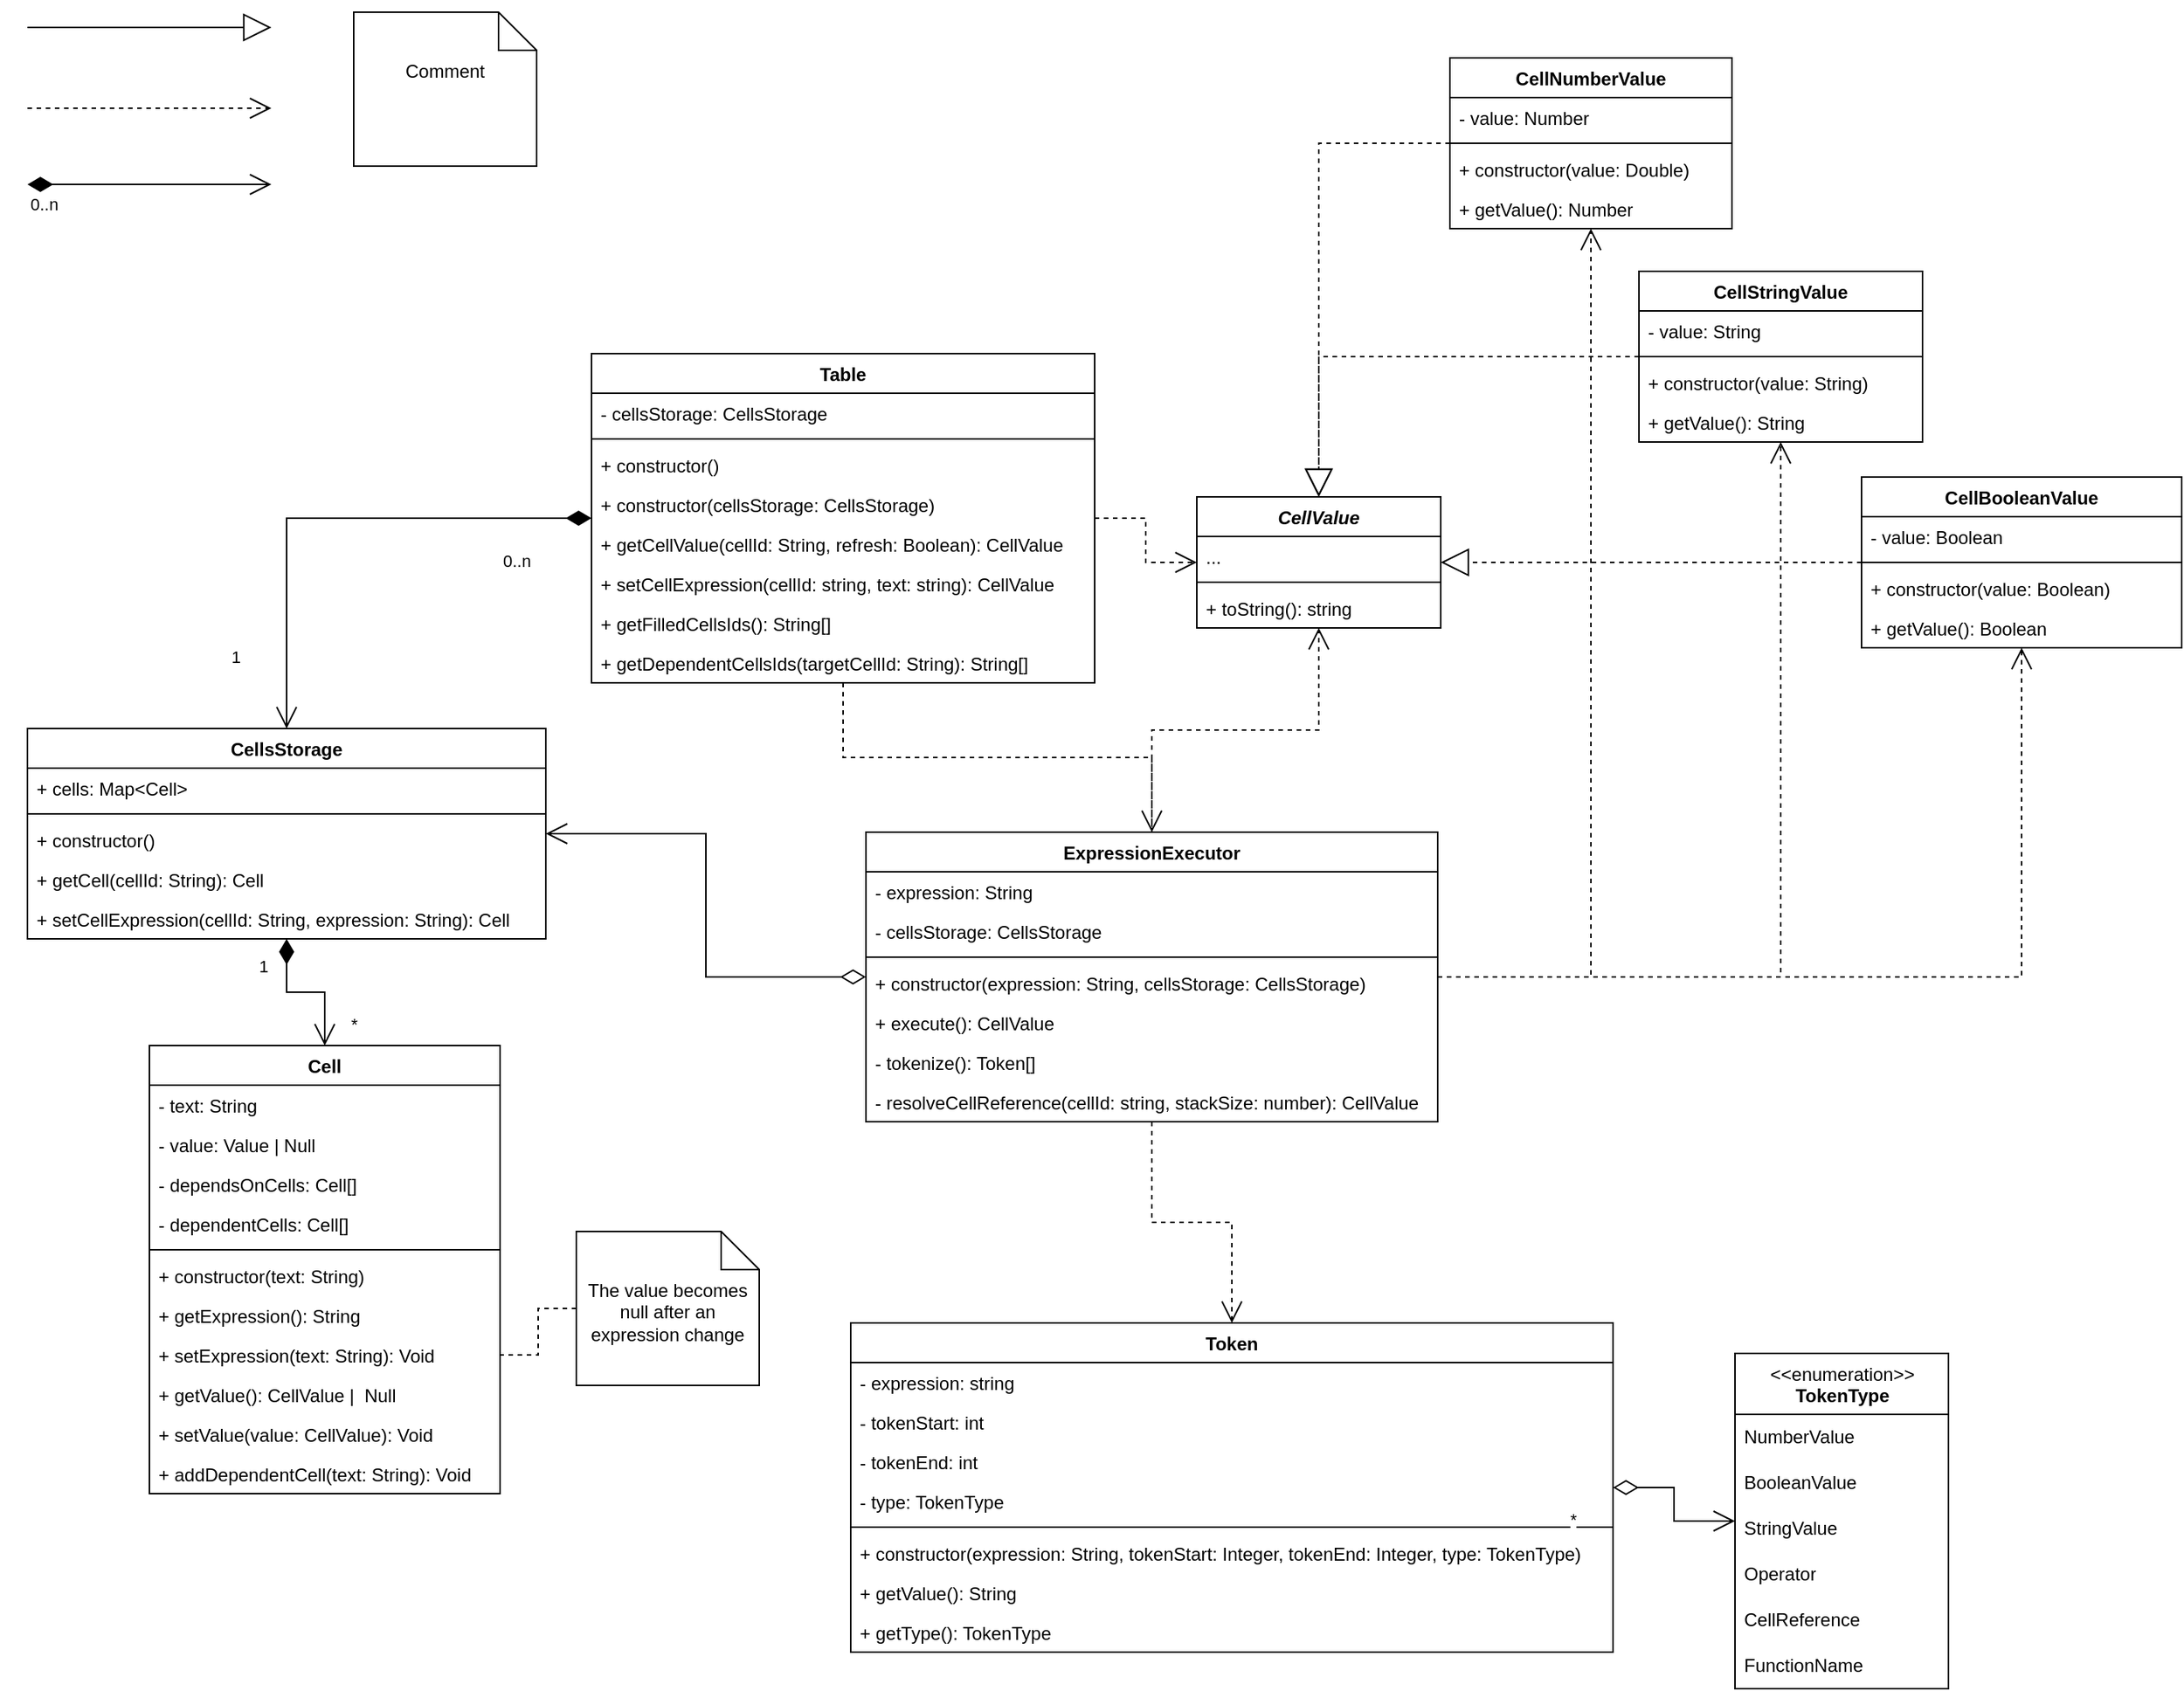<mxfile version="20.3.6" type="github">
  <diagram id="5SoSlaVD5cHCKmUxJkcy" name="Page-1">
    <mxGraphModel dx="1574" dy="750" grid="1" gridSize="10" guides="1" tooltips="1" connect="1" arrows="1" fold="1" page="1" pageScale="1" pageWidth="827" pageHeight="1169" math="0" shadow="0">
      <root>
        <mxCell id="0" />
        <mxCell id="1" parent="0" />
        <mxCell id="pCr2lfLTgp460ox8adn0-1" value="Cell" style="swimlane;fontStyle=1;align=center;verticalAlign=top;childLayout=stackLayout;horizontal=1;startSize=26;horizontalStack=0;resizeParent=1;resizeParentMax=0;resizeLast=0;collapsible=1;marginBottom=0;rounded=0;" parent="1" vertex="1">
          <mxGeometry x="140" y="718" width="230" height="294" as="geometry" />
        </mxCell>
        <mxCell id="pCr2lfLTgp460ox8adn0-2" value="- text: String" style="text;strokeColor=none;fillColor=none;align=left;verticalAlign=top;spacingLeft=4;spacingRight=4;overflow=hidden;rotatable=0;points=[[0,0.5],[1,0.5]];portConstraint=eastwest;rounded=0;" parent="pCr2lfLTgp460ox8adn0-1" vertex="1">
          <mxGeometry y="26" width="230" height="26" as="geometry" />
        </mxCell>
        <mxCell id="A31WRNXbmSE82oWMY4lx-107" value="- value: Value | Null" style="text;strokeColor=none;fillColor=none;align=left;verticalAlign=top;spacingLeft=4;spacingRight=4;overflow=hidden;rotatable=0;points=[[0,0.5],[1,0.5]];portConstraint=eastwest;rounded=0;" parent="pCr2lfLTgp460ox8adn0-1" vertex="1">
          <mxGeometry y="52" width="230" height="26" as="geometry" />
        </mxCell>
        <mxCell id="pCr2lfLTgp460ox8adn0-18" value="- dependsOnCells: Cell[]" style="text;strokeColor=none;fillColor=none;align=left;verticalAlign=top;spacingLeft=4;spacingRight=4;overflow=hidden;rotatable=0;points=[[0,0.5],[1,0.5]];portConstraint=eastwest;rounded=0;" parent="pCr2lfLTgp460ox8adn0-1" vertex="1">
          <mxGeometry y="78" width="230" height="26" as="geometry" />
        </mxCell>
        <mxCell id="A31WRNXbmSE82oWMY4lx-108" value="- dependentCells: Cell[]" style="text;strokeColor=none;fillColor=none;align=left;verticalAlign=top;spacingLeft=4;spacingRight=4;overflow=hidden;rotatable=0;points=[[0,0.5],[1,0.5]];portConstraint=eastwest;rounded=0;" parent="pCr2lfLTgp460ox8adn0-1" vertex="1">
          <mxGeometry y="104" width="230" height="26" as="geometry" />
        </mxCell>
        <mxCell id="pCr2lfLTgp460ox8adn0-3" value="" style="line;strokeWidth=1;fillColor=none;align=left;verticalAlign=middle;spacingTop=-1;spacingLeft=3;spacingRight=3;rotatable=0;labelPosition=right;points=[];portConstraint=eastwest;strokeColor=inherit;rounded=0;" parent="pCr2lfLTgp460ox8adn0-1" vertex="1">
          <mxGeometry y="130" width="230" height="8" as="geometry" />
        </mxCell>
        <mxCell id="pCr2lfLTgp460ox8adn0-4" value="+ constructor(text: String)" style="text;strokeColor=none;fillColor=none;align=left;verticalAlign=top;spacingLeft=4;spacingRight=4;overflow=hidden;rotatable=0;points=[[0,0.5],[1,0.5]];portConstraint=eastwest;rounded=0;" parent="pCr2lfLTgp460ox8adn0-1" vertex="1">
          <mxGeometry y="138" width="230" height="26" as="geometry" />
        </mxCell>
        <mxCell id="A31WRNXbmSE82oWMY4lx-117" value="+ getExpression(): String" style="text;strokeColor=none;fillColor=none;align=left;verticalAlign=top;spacingLeft=4;spacingRight=4;overflow=hidden;rotatable=0;points=[[0,0.5],[1,0.5]];portConstraint=eastwest;rounded=0;" parent="pCr2lfLTgp460ox8adn0-1" vertex="1">
          <mxGeometry y="164" width="230" height="26" as="geometry" />
        </mxCell>
        <mxCell id="A31WRNXbmSE82oWMY4lx-106" value="+ setExpression(text: String): Void" style="text;strokeColor=none;fillColor=none;align=left;verticalAlign=top;spacingLeft=4;spacingRight=4;overflow=hidden;rotatable=0;points=[[0,0.5],[1,0.5]];portConstraint=eastwest;rounded=0;" parent="pCr2lfLTgp460ox8adn0-1" vertex="1">
          <mxGeometry y="190" width="230" height="26" as="geometry" />
        </mxCell>
        <mxCell id="A31WRNXbmSE82oWMY4lx-110" value="+ getValue(): CellValue |  Null" style="text;strokeColor=none;fillColor=none;align=left;verticalAlign=top;spacingLeft=4;spacingRight=4;overflow=hidden;rotatable=0;points=[[0,0.5],[1,0.5]];portConstraint=eastwest;rounded=0;" parent="pCr2lfLTgp460ox8adn0-1" vertex="1">
          <mxGeometry y="216" width="230" height="26" as="geometry" />
        </mxCell>
        <mxCell id="A31WRNXbmSE82oWMY4lx-112" value="+ setValue(value: CellValue): Void" style="text;strokeColor=none;fillColor=none;align=left;verticalAlign=top;spacingLeft=4;spacingRight=4;overflow=hidden;rotatable=0;points=[[0,0.5],[1,0.5]];portConstraint=eastwest;rounded=0;" parent="pCr2lfLTgp460ox8adn0-1" vertex="1">
          <mxGeometry y="242" width="230" height="26" as="geometry" />
        </mxCell>
        <mxCell id="A31WRNXbmSE82oWMY4lx-109" value="+ addDependentCell(text: String): Void" style="text;strokeColor=none;fillColor=none;align=left;verticalAlign=top;spacingLeft=4;spacingRight=4;overflow=hidden;rotatable=0;points=[[0,0.5],[1,0.5]];portConstraint=eastwest;rounded=0;" parent="pCr2lfLTgp460ox8adn0-1" vertex="1">
          <mxGeometry y="268" width="230" height="26" as="geometry" />
        </mxCell>
        <mxCell id="pCr2lfLTgp460ox8adn0-5" value="CellsStorage" style="swimlane;fontStyle=1;align=center;verticalAlign=top;childLayout=stackLayout;horizontal=1;startSize=26;horizontalStack=0;resizeParent=1;resizeParentMax=0;resizeLast=0;collapsible=1;marginBottom=0;rounded=0;" parent="1" vertex="1">
          <mxGeometry x="60" y="510" width="340" height="138" as="geometry">
            <mxRectangle x="230" y="-300" width="110" height="30" as="alternateBounds" />
          </mxGeometry>
        </mxCell>
        <mxCell id="pCr2lfLTgp460ox8adn0-6" value="+ cells: Map&lt;Cell&gt;" style="text;strokeColor=none;fillColor=none;align=left;verticalAlign=top;spacingLeft=4;spacingRight=4;overflow=hidden;rotatable=0;points=[[0,0.5],[1,0.5]];portConstraint=eastwest;rounded=0;" parent="pCr2lfLTgp460ox8adn0-5" vertex="1">
          <mxGeometry y="26" width="340" height="26" as="geometry" />
        </mxCell>
        <mxCell id="pCr2lfLTgp460ox8adn0-7" value="" style="line;strokeWidth=1;fillColor=none;align=left;verticalAlign=middle;spacingTop=-1;spacingLeft=3;spacingRight=3;rotatable=0;labelPosition=right;points=[];portConstraint=eastwest;strokeColor=inherit;rounded=0;" parent="pCr2lfLTgp460ox8adn0-5" vertex="1">
          <mxGeometry y="52" width="340" height="8" as="geometry" />
        </mxCell>
        <mxCell id="A31WRNXbmSE82oWMY4lx-119" value="+ constructor()" style="text;strokeColor=none;fillColor=none;align=left;verticalAlign=top;spacingLeft=4;spacingRight=4;overflow=hidden;rotatable=0;points=[[0,0.5],[1,0.5]];portConstraint=eastwest;rounded=0;" parent="pCr2lfLTgp460ox8adn0-5" vertex="1">
          <mxGeometry y="60" width="340" height="26" as="geometry" />
        </mxCell>
        <mxCell id="pCr2lfLTgp460ox8adn0-8" value="+ getCell(cellId: String): Cell" style="text;strokeColor=none;fillColor=none;align=left;verticalAlign=top;spacingLeft=4;spacingRight=4;overflow=hidden;rotatable=0;points=[[0,0.5],[1,0.5]];portConstraint=eastwest;rounded=0;" parent="pCr2lfLTgp460ox8adn0-5" vertex="1">
          <mxGeometry y="86" width="340" height="26" as="geometry" />
        </mxCell>
        <mxCell id="A31WRNXbmSE82oWMY4lx-118" value="+ setCellExpression(cellId: String, expression: String): Cell" style="text;strokeColor=none;fillColor=none;align=left;verticalAlign=top;spacingLeft=4;spacingRight=4;overflow=hidden;rotatable=0;points=[[0,0.5],[1,0.5]];portConstraint=eastwest;rounded=0;" parent="pCr2lfLTgp460ox8adn0-5" vertex="1">
          <mxGeometry y="112" width="340" height="26" as="geometry" />
        </mxCell>
        <mxCell id="pCr2lfLTgp460ox8adn0-22" value="1" style="endArrow=open;html=1;endSize=12;startArrow=diamondThin;startSize=14;startFill=1;edgeStyle=orthogonalEdgeStyle;align=left;verticalAlign=bottom;rounded=0;" parent="1" source="pCr2lfLTgp460ox8adn0-5" target="pCr2lfLTgp460ox8adn0-1" edge="1">
          <mxGeometry x="-0.447" y="-20" relative="1" as="geometry">
            <mxPoint x="410" y="914" as="sourcePoint" />
            <mxPoint x="570" y="914" as="targetPoint" />
            <mxPoint as="offset" />
          </mxGeometry>
        </mxCell>
        <mxCell id="pCr2lfLTgp460ox8adn0-24" value="*" style="edgeLabel;html=1;align=center;verticalAlign=middle;resizable=0;points=[];rounded=0;" parent="pCr2lfLTgp460ox8adn0-22" vertex="1" connectable="0">
          <mxGeometry x="0.889" y="4" relative="1" as="geometry">
            <mxPoint x="15" y="-9" as="offset" />
          </mxGeometry>
        </mxCell>
        <mxCell id="pCr2lfLTgp460ox8adn0-27" value="" style="endArrow=open;html=1;endSize=12;startArrow=diamondThin;startSize=14;startFill=0;edgeStyle=orthogonalEdgeStyle;align=left;verticalAlign=bottom;rounded=0;" parent="1" source="A31WRNXbmSE82oWMY4lx-30" target="pCr2lfLTgp460ox8adn0-5" edge="1">
          <mxGeometry x="-0.779" relative="1" as="geometry">
            <mxPoint x="500" y="858" as="sourcePoint" />
            <mxPoint x="660" y="858" as="targetPoint" />
            <mxPoint as="offset" />
          </mxGeometry>
        </mxCell>
        <mxCell id="pCr2lfLTgp460ox8adn0-50" value="" style="endArrow=open;endSize=12;dashed=1;html=1;rounded=0;edgeStyle=orthogonalEdgeStyle;" parent="1" source="A31WRNXbmSE82oWMY4lx-34" target="A31WRNXbmSE82oWMY4lx-30" edge="1">
          <mxGeometry x="1" y="-92" width="160" relative="1" as="geometry">
            <mxPoint x="450" y="738" as="sourcePoint" />
            <mxPoint x="610" y="738" as="targetPoint" />
            <mxPoint x="90" y="-72" as="offset" />
          </mxGeometry>
        </mxCell>
        <mxCell id="pCr2lfLTgp460ox8adn0-54" value="" style="endArrow=open;html=1;endSize=12;startArrow=diamondThin;startSize=14;startFill=1;edgeStyle=orthogonalEdgeStyle;rounded=0;" parent="1" source="A31WRNXbmSE82oWMY4lx-34" target="pCr2lfLTgp460ox8adn0-5" edge="1">
          <mxGeometry relative="1" as="geometry">
            <mxPoint x="360" y="828.0" as="sourcePoint" />
            <mxPoint x="520" y="828.0" as="targetPoint" />
          </mxGeometry>
        </mxCell>
        <mxCell id="pCr2lfLTgp460ox8adn0-55" value="0..n" style="edgeLabel;resizable=0;html=1;align=left;verticalAlign=top;rounded=0;" parent="pCr2lfLTgp460ox8adn0-54" connectable="0" vertex="1">
          <mxGeometry x="-1" relative="1" as="geometry">
            <mxPoint x="-60" y="15" as="offset" />
          </mxGeometry>
        </mxCell>
        <mxCell id="pCr2lfLTgp460ox8adn0-56" value="1" style="edgeLabel;resizable=0;html=1;align=right;verticalAlign=top;rounded=0;" parent="pCr2lfLTgp460ox8adn0-54" connectable="0" vertex="1">
          <mxGeometry x="1" relative="1" as="geometry">
            <mxPoint x="-30" y="-60" as="offset" />
          </mxGeometry>
        </mxCell>
        <mxCell id="A31WRNXbmSE82oWMY4lx-8" value="Token" style="swimlane;fontStyle=1;align=center;verticalAlign=top;childLayout=stackLayout;horizontal=1;startSize=26;horizontalStack=0;resizeParent=1;resizeParentMax=0;resizeLast=0;collapsible=1;marginBottom=0;rounded=0;" parent="1" vertex="1">
          <mxGeometry x="600" y="900" width="500" height="216" as="geometry" />
        </mxCell>
        <mxCell id="A31WRNXbmSE82oWMY4lx-9" value="- expression: string" style="text;strokeColor=none;fillColor=none;align=left;verticalAlign=top;spacingLeft=4;spacingRight=4;overflow=hidden;rotatable=0;points=[[0,0.5],[1,0.5]];portConstraint=eastwest;rounded=0;" parent="A31WRNXbmSE82oWMY4lx-8" vertex="1">
          <mxGeometry y="26" width="500" height="26" as="geometry" />
        </mxCell>
        <mxCell id="A31WRNXbmSE82oWMY4lx-10" value="- tokenStart: int" style="text;strokeColor=none;fillColor=none;align=left;verticalAlign=top;spacingLeft=4;spacingRight=4;overflow=hidden;rotatable=0;points=[[0,0.5],[1,0.5]];portConstraint=eastwest;rounded=0;" parent="A31WRNXbmSE82oWMY4lx-8" vertex="1">
          <mxGeometry y="52" width="500" height="26" as="geometry" />
        </mxCell>
        <mxCell id="A31WRNXbmSE82oWMY4lx-11" value="- tokenEnd: int" style="text;strokeColor=none;fillColor=none;align=left;verticalAlign=top;spacingLeft=4;spacingRight=4;overflow=hidden;rotatable=0;points=[[0,0.5],[1,0.5]];portConstraint=eastwest;rounded=0;" parent="A31WRNXbmSE82oWMY4lx-8" vertex="1">
          <mxGeometry y="78" width="500" height="26" as="geometry" />
        </mxCell>
        <mxCell id="A31WRNXbmSE82oWMY4lx-137" value="- type: TokenType" style="text;strokeColor=none;fillColor=none;align=left;verticalAlign=top;spacingLeft=4;spacingRight=4;overflow=hidden;rotatable=0;points=[[0,0.5],[1,0.5]];portConstraint=eastwest;rounded=0;" parent="A31WRNXbmSE82oWMY4lx-8" vertex="1">
          <mxGeometry y="104" width="500" height="26" as="geometry" />
        </mxCell>
        <mxCell id="A31WRNXbmSE82oWMY4lx-12" value="" style="line;strokeWidth=1;fillColor=none;align=left;verticalAlign=middle;spacingTop=-1;spacingLeft=3;spacingRight=3;rotatable=0;labelPosition=right;points=[];portConstraint=eastwest;strokeColor=inherit;rounded=0;" parent="A31WRNXbmSE82oWMY4lx-8" vertex="1">
          <mxGeometry y="130" width="500" height="8" as="geometry" />
        </mxCell>
        <mxCell id="A31WRNXbmSE82oWMY4lx-125" value="+ constructor(expression: String, tokenStart: Integer, tokenEnd: Integer, type: TokenType)" style="text;strokeColor=none;fillColor=none;align=left;verticalAlign=top;spacingLeft=4;spacingRight=4;overflow=hidden;rotatable=0;points=[[0,0.5],[1,0.5]];portConstraint=eastwest;rounded=0;" parent="A31WRNXbmSE82oWMY4lx-8" vertex="1">
          <mxGeometry y="138" width="500" height="26" as="geometry" />
        </mxCell>
        <mxCell id="A31WRNXbmSE82oWMY4lx-13" value="+ getValue(): String" style="text;strokeColor=none;fillColor=none;align=left;verticalAlign=top;spacingLeft=4;spacingRight=4;overflow=hidden;rotatable=0;points=[[0,0.5],[1,0.5]];portConstraint=eastwest;rounded=0;" parent="A31WRNXbmSE82oWMY4lx-8" vertex="1">
          <mxGeometry y="164" width="500" height="26" as="geometry" />
        </mxCell>
        <mxCell id="A31WRNXbmSE82oWMY4lx-138" value="+ getType(): TokenType" style="text;strokeColor=none;fillColor=none;align=left;verticalAlign=top;spacingLeft=4;spacingRight=4;overflow=hidden;rotatable=0;points=[[0,0.5],[1,0.5]];portConstraint=eastwest;rounded=0;" parent="A31WRNXbmSE82oWMY4lx-8" vertex="1">
          <mxGeometry y="190" width="500" height="26" as="geometry" />
        </mxCell>
        <mxCell id="A31WRNXbmSE82oWMY4lx-30" value="ExpressionExecutor" style="swimlane;fontStyle=1;align=center;verticalAlign=top;childLayout=stackLayout;horizontal=1;startSize=26;horizontalStack=0;resizeParent=1;resizeParentMax=0;resizeLast=0;collapsible=1;marginBottom=0;rounded=0;" parent="1" vertex="1">
          <mxGeometry x="610" y="578" width="375" height="190" as="geometry" />
        </mxCell>
        <mxCell id="A31WRNXbmSE82oWMY4lx-31" value="- expression: String" style="text;strokeColor=none;fillColor=none;align=left;verticalAlign=top;spacingLeft=4;spacingRight=4;overflow=hidden;rotatable=0;points=[[0,0.5],[1,0.5]];portConstraint=eastwest;rounded=0;" parent="A31WRNXbmSE82oWMY4lx-30" vertex="1">
          <mxGeometry y="26" width="375" height="26" as="geometry" />
        </mxCell>
        <mxCell id="A31WRNXbmSE82oWMY4lx-92" value="- cellsStorage: CellsStorage" style="text;strokeColor=none;fillColor=none;align=left;verticalAlign=top;spacingLeft=4;spacingRight=4;overflow=hidden;rotatable=0;points=[[0,0.5],[1,0.5]];portConstraint=eastwest;rounded=0;" parent="A31WRNXbmSE82oWMY4lx-30" vertex="1">
          <mxGeometry y="52" width="375" height="26" as="geometry" />
        </mxCell>
        <mxCell id="A31WRNXbmSE82oWMY4lx-32" value="" style="line;strokeWidth=1;fillColor=none;align=left;verticalAlign=middle;spacingTop=-1;spacingLeft=3;spacingRight=3;rotatable=0;labelPosition=right;points=[];portConstraint=eastwest;strokeColor=inherit;rounded=0;" parent="A31WRNXbmSE82oWMY4lx-30" vertex="1">
          <mxGeometry y="78" width="375" height="8" as="geometry" />
        </mxCell>
        <mxCell id="A31WRNXbmSE82oWMY4lx-71" value="+ constructor(expression: String, cellsStorage: CellsStorage)" style="text;strokeColor=none;fillColor=none;align=left;verticalAlign=top;spacingLeft=4;spacingRight=4;overflow=hidden;rotatable=0;points=[[0,0.5],[1,0.5]];portConstraint=eastwest;rounded=0;" parent="A31WRNXbmSE82oWMY4lx-30" vertex="1">
          <mxGeometry y="86" width="375" height="26" as="geometry" />
        </mxCell>
        <mxCell id="A31WRNXbmSE82oWMY4lx-33" value="+ execute(): CellValue" style="text;strokeColor=none;fillColor=none;align=left;verticalAlign=top;spacingLeft=4;spacingRight=4;overflow=hidden;rotatable=0;points=[[0,0.5],[1,0.5]];portConstraint=eastwest;rounded=0;" parent="A31WRNXbmSE82oWMY4lx-30" vertex="1">
          <mxGeometry y="112" width="375" height="26" as="geometry" />
        </mxCell>
        <mxCell id="A31WRNXbmSE82oWMY4lx-72" value="- tokenize(): Token[]" style="text;strokeColor=none;fillColor=none;align=left;verticalAlign=top;spacingLeft=4;spacingRight=4;overflow=hidden;rotatable=0;points=[[0,0.5],[1,0.5]];portConstraint=eastwest;rounded=0;" parent="A31WRNXbmSE82oWMY4lx-30" vertex="1">
          <mxGeometry y="138" width="375" height="26" as="geometry" />
        </mxCell>
        <mxCell id="A31WRNXbmSE82oWMY4lx-93" value="- resolveCellReference(cellId: string, stackSize: number): CellValue" style="text;strokeColor=none;fillColor=none;align=left;verticalAlign=top;spacingLeft=4;spacingRight=4;overflow=hidden;rotatable=0;points=[[0,0.5],[1,0.5]];portConstraint=eastwest;rounded=0;" parent="A31WRNXbmSE82oWMY4lx-30" vertex="1">
          <mxGeometry y="164" width="375" height="26" as="geometry" />
        </mxCell>
        <mxCell id="A31WRNXbmSE82oWMY4lx-34" value="Table" style="swimlane;fontStyle=1;align=center;verticalAlign=top;childLayout=stackLayout;horizontal=1;startSize=26;horizontalStack=0;resizeParent=1;resizeParentMax=0;resizeLast=0;collapsible=1;marginBottom=0;rounded=0;" parent="1" vertex="1">
          <mxGeometry x="430" y="264" width="330" height="216" as="geometry" />
        </mxCell>
        <mxCell id="A31WRNXbmSE82oWMY4lx-35" value="- cellsStorage: CellsStorage" style="text;strokeColor=none;fillColor=none;align=left;verticalAlign=top;spacingLeft=4;spacingRight=4;overflow=hidden;rotatable=0;points=[[0,0.5],[1,0.5]];portConstraint=eastwest;rounded=0;" parent="A31WRNXbmSE82oWMY4lx-34" vertex="1">
          <mxGeometry y="26" width="330" height="26" as="geometry" />
        </mxCell>
        <mxCell id="A31WRNXbmSE82oWMY4lx-36" value="" style="line;strokeWidth=1;fillColor=none;align=left;verticalAlign=middle;spacingTop=-1;spacingLeft=3;spacingRight=3;rotatable=0;labelPosition=right;points=[];portConstraint=eastwest;strokeColor=inherit;rounded=0;" parent="A31WRNXbmSE82oWMY4lx-34" vertex="1">
          <mxGeometry y="52" width="330" height="8" as="geometry" />
        </mxCell>
        <mxCell id="A31WRNXbmSE82oWMY4lx-120" value="+ constructor()" style="text;strokeColor=none;fillColor=none;align=left;verticalAlign=top;spacingLeft=4;spacingRight=4;overflow=hidden;rotatable=0;points=[[0,0.5],[1,0.5]];portConstraint=eastwest;rounded=0;" parent="A31WRNXbmSE82oWMY4lx-34" vertex="1">
          <mxGeometry y="60" width="330" height="26" as="geometry" />
        </mxCell>
        <mxCell id="Jy5X92oeN9gHzYoV2KFj-3" value="+ constructor(cellsStorage: CellsStorage)" style="text;strokeColor=none;fillColor=none;align=left;verticalAlign=top;spacingLeft=4;spacingRight=4;overflow=hidden;rotatable=0;points=[[0,0.5],[1,0.5]];portConstraint=eastwest;rounded=0;" parent="A31WRNXbmSE82oWMY4lx-34" vertex="1">
          <mxGeometry y="86" width="330" height="26" as="geometry" />
        </mxCell>
        <mxCell id="A31WRNXbmSE82oWMY4lx-37" value="+ getCellValue(cellId: String, refresh: Boolean): CellValue " style="text;strokeColor=none;fillColor=none;align=left;verticalAlign=top;spacingLeft=4;spacingRight=4;overflow=hidden;rotatable=0;points=[[0,0.5],[1,0.5]];portConstraint=eastwest;rounded=0;" parent="A31WRNXbmSE82oWMY4lx-34" vertex="1">
          <mxGeometry y="112" width="330" height="26" as="geometry" />
        </mxCell>
        <mxCell id="Jy5X92oeN9gHzYoV2KFj-1" value="+ setCellExpression(cellId: string, text: string): CellValue" style="text;strokeColor=none;fillColor=none;align=left;verticalAlign=top;spacingLeft=4;spacingRight=4;overflow=hidden;rotatable=0;points=[[0,0.5],[1,0.5]];portConstraint=eastwest;rounded=0;" parent="A31WRNXbmSE82oWMY4lx-34" vertex="1">
          <mxGeometry y="138" width="330" height="26" as="geometry" />
        </mxCell>
        <mxCell id="A31WRNXbmSE82oWMY4lx-39" value="+ getFilledCellsIds(): String[]" style="text;strokeColor=none;fillColor=none;align=left;verticalAlign=top;spacingLeft=4;spacingRight=4;overflow=hidden;rotatable=0;points=[[0,0.5],[1,0.5]];portConstraint=eastwest;rounded=0;" parent="A31WRNXbmSE82oWMY4lx-34" vertex="1">
          <mxGeometry y="164" width="330" height="26" as="geometry" />
        </mxCell>
        <mxCell id="Jy5X92oeN9gHzYoV2KFj-2" value="+ getDependentCellsIds(targetCellId: String): String[]" style="text;strokeColor=none;fillColor=none;align=left;verticalAlign=top;spacingLeft=4;spacingRight=4;overflow=hidden;rotatable=0;points=[[0,0.5],[1,0.5]];portConstraint=eastwest;rounded=0;" parent="A31WRNXbmSE82oWMY4lx-34" vertex="1">
          <mxGeometry y="190" width="330" height="26" as="geometry" />
        </mxCell>
        <mxCell id="A31WRNXbmSE82oWMY4lx-44" value="CellValue" style="swimlane;fontStyle=3;align=center;verticalAlign=top;childLayout=stackLayout;horizontal=1;startSize=26;horizontalStack=0;resizeParent=1;resizeParentMax=0;resizeLast=0;collapsible=1;marginBottom=0;rounded=0;" parent="1" vertex="1">
          <mxGeometry x="827" y="358" width="160" height="86" as="geometry" />
        </mxCell>
        <mxCell id="A31WRNXbmSE82oWMY4lx-45" value="..." style="text;strokeColor=none;fillColor=none;align=left;verticalAlign=top;spacingLeft=4;spacingRight=4;overflow=hidden;rotatable=0;points=[[0,0.5],[1,0.5]];portConstraint=eastwest;rounded=0;" parent="A31WRNXbmSE82oWMY4lx-44" vertex="1">
          <mxGeometry y="26" width="160" height="26" as="geometry" />
        </mxCell>
        <mxCell id="A31WRNXbmSE82oWMY4lx-46" value="" style="line;strokeWidth=1;fillColor=none;align=left;verticalAlign=middle;spacingTop=-1;spacingLeft=3;spacingRight=3;rotatable=0;labelPosition=right;points=[];portConstraint=eastwest;strokeColor=inherit;rounded=0;" parent="A31WRNXbmSE82oWMY4lx-44" vertex="1">
          <mxGeometry y="52" width="160" height="8" as="geometry" />
        </mxCell>
        <mxCell id="A31WRNXbmSE82oWMY4lx-47" value="+ toString(): string" style="text;strokeColor=none;fillColor=none;align=left;verticalAlign=top;spacingLeft=4;spacingRight=4;overflow=hidden;rotatable=0;points=[[0,0.5],[1,0.5]];portConstraint=eastwest;rounded=0;" parent="A31WRNXbmSE82oWMY4lx-44" vertex="1">
          <mxGeometry y="60" width="160" height="26" as="geometry" />
        </mxCell>
        <mxCell id="A31WRNXbmSE82oWMY4lx-48" value="CellNumberValue" style="swimlane;fontStyle=1;align=center;verticalAlign=top;childLayout=stackLayout;horizontal=1;startSize=26;horizontalStack=0;resizeParent=1;resizeParentMax=0;resizeLast=0;collapsible=1;marginBottom=0;rounded=0;" parent="1" vertex="1">
          <mxGeometry x="993" y="70" width="185" height="112" as="geometry" />
        </mxCell>
        <mxCell id="A31WRNXbmSE82oWMY4lx-49" value="- value: Number" style="text;strokeColor=none;fillColor=none;align=left;verticalAlign=top;spacingLeft=4;spacingRight=4;overflow=hidden;rotatable=0;points=[[0,0.5],[1,0.5]];portConstraint=eastwest;rounded=0;" parent="A31WRNXbmSE82oWMY4lx-48" vertex="1">
          <mxGeometry y="26" width="185" height="26" as="geometry" />
        </mxCell>
        <mxCell id="A31WRNXbmSE82oWMY4lx-50" value="" style="line;strokeWidth=1;fillColor=none;align=left;verticalAlign=middle;spacingTop=-1;spacingLeft=3;spacingRight=3;rotatable=0;labelPosition=right;points=[];portConstraint=eastwest;strokeColor=inherit;rounded=0;" parent="A31WRNXbmSE82oWMY4lx-48" vertex="1">
          <mxGeometry y="52" width="185" height="8" as="geometry" />
        </mxCell>
        <mxCell id="A31WRNXbmSE82oWMY4lx-51" value="+ constructor(value: Double)" style="text;strokeColor=none;fillColor=none;align=left;verticalAlign=top;spacingLeft=4;spacingRight=4;overflow=hidden;rotatable=0;points=[[0,0.5],[1,0.5]];portConstraint=eastwest;rounded=0;" parent="A31WRNXbmSE82oWMY4lx-48" vertex="1">
          <mxGeometry y="60" width="185" height="26" as="geometry" />
        </mxCell>
        <mxCell id="A31WRNXbmSE82oWMY4lx-140" value="+ getValue(): Number" style="text;strokeColor=none;fillColor=none;align=left;verticalAlign=top;spacingLeft=4;spacingRight=4;overflow=hidden;rotatable=0;points=[[0,0.5],[1,0.5]];portConstraint=eastwest;rounded=0;" parent="A31WRNXbmSE82oWMY4lx-48" vertex="1">
          <mxGeometry y="86" width="185" height="26" as="geometry" />
        </mxCell>
        <mxCell id="A31WRNXbmSE82oWMY4lx-53" value="CellStringValue" style="swimlane;fontStyle=1;align=center;verticalAlign=top;childLayout=stackLayout;horizontal=1;startSize=26;horizontalStack=0;resizeParent=1;resizeParentMax=0;resizeLast=0;collapsible=1;marginBottom=0;rounded=0;" parent="1" vertex="1">
          <mxGeometry x="1117" y="210" width="186" height="112" as="geometry" />
        </mxCell>
        <mxCell id="A31WRNXbmSE82oWMY4lx-121" value="- value: String" style="text;strokeColor=none;fillColor=none;align=left;verticalAlign=top;spacingLeft=4;spacingRight=4;overflow=hidden;rotatable=0;points=[[0,0.5],[1,0.5]];portConstraint=eastwest;rounded=0;" parent="A31WRNXbmSE82oWMY4lx-53" vertex="1">
          <mxGeometry y="26" width="186" height="26" as="geometry" />
        </mxCell>
        <mxCell id="A31WRNXbmSE82oWMY4lx-55" value="" style="line;strokeWidth=1;fillColor=none;align=left;verticalAlign=middle;spacingTop=-1;spacingLeft=3;spacingRight=3;rotatable=0;labelPosition=right;points=[];portConstraint=eastwest;strokeColor=inherit;rounded=0;" parent="A31WRNXbmSE82oWMY4lx-53" vertex="1">
          <mxGeometry y="52" width="186" height="8" as="geometry" />
        </mxCell>
        <mxCell id="A31WRNXbmSE82oWMY4lx-122" value="+ constructor(value: String) " style="text;strokeColor=none;fillColor=none;align=left;verticalAlign=top;spacingLeft=4;spacingRight=4;overflow=hidden;rotatable=0;points=[[0,0.5],[1,0.5]];portConstraint=eastwest;rounded=0;" parent="A31WRNXbmSE82oWMY4lx-53" vertex="1">
          <mxGeometry y="60" width="186" height="26" as="geometry" />
        </mxCell>
        <mxCell id="A31WRNXbmSE82oWMY4lx-141" value="+ getValue(): String" style="text;strokeColor=none;fillColor=none;align=left;verticalAlign=top;spacingLeft=4;spacingRight=4;overflow=hidden;rotatable=0;points=[[0,0.5],[1,0.5]];portConstraint=eastwest;rounded=0;" parent="A31WRNXbmSE82oWMY4lx-53" vertex="1">
          <mxGeometry y="86" width="186" height="26" as="geometry" />
        </mxCell>
        <mxCell id="A31WRNXbmSE82oWMY4lx-57" value="CellBooleanValue" style="swimlane;fontStyle=1;align=center;verticalAlign=top;childLayout=stackLayout;horizontal=1;startSize=26;horizontalStack=0;resizeParent=1;resizeParentMax=0;resizeLast=0;collapsible=1;marginBottom=0;rounded=0;" parent="1" vertex="1">
          <mxGeometry x="1263" y="345" width="210" height="112" as="geometry" />
        </mxCell>
        <mxCell id="A31WRNXbmSE82oWMY4lx-123" value="- value: Boolean" style="text;strokeColor=none;fillColor=none;align=left;verticalAlign=top;spacingLeft=4;spacingRight=4;overflow=hidden;rotatable=0;points=[[0,0.5],[1,0.5]];portConstraint=eastwest;rounded=0;" parent="A31WRNXbmSE82oWMY4lx-57" vertex="1">
          <mxGeometry y="26" width="210" height="26" as="geometry" />
        </mxCell>
        <mxCell id="A31WRNXbmSE82oWMY4lx-59" value="" style="line;strokeWidth=1;fillColor=none;align=left;verticalAlign=middle;spacingTop=-1;spacingLeft=3;spacingRight=3;rotatable=0;labelPosition=right;points=[];portConstraint=eastwest;strokeColor=inherit;rounded=0;" parent="A31WRNXbmSE82oWMY4lx-57" vertex="1">
          <mxGeometry y="52" width="210" height="8" as="geometry" />
        </mxCell>
        <mxCell id="A31WRNXbmSE82oWMY4lx-124" value="+ constructor(value: Boolean) " style="text;strokeColor=none;fillColor=none;align=left;verticalAlign=top;spacingLeft=4;spacingRight=4;overflow=hidden;rotatable=0;points=[[0,0.5],[1,0.5]];portConstraint=eastwest;rounded=0;" parent="A31WRNXbmSE82oWMY4lx-57" vertex="1">
          <mxGeometry y="60" width="210" height="26" as="geometry" />
        </mxCell>
        <mxCell id="A31WRNXbmSE82oWMY4lx-142" value="+ getValue(): Boolean" style="text;strokeColor=none;fillColor=none;align=left;verticalAlign=top;spacingLeft=4;spacingRight=4;overflow=hidden;rotatable=0;points=[[0,0.5],[1,0.5]];portConstraint=eastwest;rounded=0;" parent="A31WRNXbmSE82oWMY4lx-57" vertex="1">
          <mxGeometry y="86" width="210" height="26" as="geometry" />
        </mxCell>
        <mxCell id="A31WRNXbmSE82oWMY4lx-64" value="" style="endArrow=block;endSize=16;endFill=0;html=1;rounded=0;edgeStyle=orthogonalEdgeStyle;dashed=1;" parent="1" source="A31WRNXbmSE82oWMY4lx-53" target="A31WRNXbmSE82oWMY4lx-44" edge="1">
          <mxGeometry width="160" relative="1" as="geometry">
            <mxPoint x="954" y="528" as="sourcePoint" />
            <mxPoint x="1114" y="528" as="targetPoint" />
          </mxGeometry>
        </mxCell>
        <mxCell id="A31WRNXbmSE82oWMY4lx-65" value="" style="endArrow=block;endSize=16;endFill=0;html=1;rounded=0;edgeStyle=orthogonalEdgeStyle;dashed=1;" parent="1" source="A31WRNXbmSE82oWMY4lx-48" target="A31WRNXbmSE82oWMY4lx-44" edge="1">
          <mxGeometry width="160" relative="1" as="geometry">
            <mxPoint x="954" y="528" as="sourcePoint" />
            <mxPoint x="1114" y="528" as="targetPoint" />
          </mxGeometry>
        </mxCell>
        <mxCell id="A31WRNXbmSE82oWMY4lx-66" value="" style="endArrow=block;endSize=16;endFill=0;html=1;rounded=0;edgeStyle=orthogonalEdgeStyle;dashed=1;" parent="1" source="A31WRNXbmSE82oWMY4lx-57" target="A31WRNXbmSE82oWMY4lx-44" edge="1">
          <mxGeometry width="160" relative="1" as="geometry">
            <mxPoint x="897" y="528" as="sourcePoint" />
            <mxPoint x="1057" y="528" as="targetPoint" />
          </mxGeometry>
        </mxCell>
        <mxCell id="A31WRNXbmSE82oWMY4lx-73" value="" style="endArrow=open;endSize=12;dashed=1;html=1;rounded=0;edgeStyle=orthogonalEdgeStyle;" parent="1" source="A31WRNXbmSE82oWMY4lx-30" target="A31WRNXbmSE82oWMY4lx-8" edge="1">
          <mxGeometry x="1" y="-92" width="160" relative="1" as="geometry">
            <mxPoint x="450" y="738" as="sourcePoint" />
            <mxPoint x="610" y="738" as="targetPoint" />
            <mxPoint x="90" y="-72" as="offset" />
          </mxGeometry>
        </mxCell>
        <mxCell id="A31WRNXbmSE82oWMY4lx-95" value="" style="endArrow=open;endSize=12;dashed=1;html=1;rounded=0;edgeStyle=orthogonalEdgeStyle;" parent="1" source="A31WRNXbmSE82oWMY4lx-34" target="A31WRNXbmSE82oWMY4lx-44" edge="1">
          <mxGeometry x="1" y="-92" width="160" relative="1" as="geometry">
            <mxPoint x="1010" y="328" as="sourcePoint" />
            <mxPoint x="1170" y="328" as="targetPoint" />
            <mxPoint x="90" y="-72" as="offset" />
          </mxGeometry>
        </mxCell>
        <mxCell id="A31WRNXbmSE82oWMY4lx-96" value="" style="endArrow=open;endSize=12;dashed=1;html=1;rounded=0;edgeStyle=orthogonalEdgeStyle;" parent="1" source="A31WRNXbmSE82oWMY4lx-30" target="A31WRNXbmSE82oWMY4lx-44" edge="1">
          <mxGeometry x="1" y="-92" width="160" relative="1" as="geometry">
            <mxPoint x="1010" y="328" as="sourcePoint" />
            <mxPoint x="1170" y="328" as="targetPoint" />
            <mxPoint x="90" y="-72" as="offset" />
          </mxGeometry>
        </mxCell>
        <mxCell id="A31WRNXbmSE82oWMY4lx-97" value="" style="endArrow=open;endSize=12;dashed=1;html=1;rounded=0;edgeStyle=orthogonalEdgeStyle;" parent="1" source="A31WRNXbmSE82oWMY4lx-30" target="A31WRNXbmSE82oWMY4lx-48" edge="1">
          <mxGeometry x="1" y="-92" width="160" relative="1" as="geometry">
            <mxPoint x="1010" y="328" as="sourcePoint" />
            <mxPoint x="1170" y="328" as="targetPoint" />
            <mxPoint x="90" y="-72" as="offset" />
          </mxGeometry>
        </mxCell>
        <mxCell id="A31WRNXbmSE82oWMY4lx-98" value="" style="endArrow=open;endSize=12;dashed=1;html=1;rounded=0;edgeStyle=orthogonalEdgeStyle;" parent="1" source="A31WRNXbmSE82oWMY4lx-30" target="A31WRNXbmSE82oWMY4lx-53" edge="1">
          <mxGeometry x="1" y="-92" width="160" relative="1" as="geometry">
            <mxPoint x="1010" y="328" as="sourcePoint" />
            <mxPoint x="1170" y="328" as="targetPoint" />
            <mxPoint x="90" y="-72" as="offset" />
          </mxGeometry>
        </mxCell>
        <mxCell id="A31WRNXbmSE82oWMY4lx-99" value="" style="endArrow=open;endSize=12;dashed=1;html=1;rounded=0;edgeStyle=orthogonalEdgeStyle;" parent="1" source="A31WRNXbmSE82oWMY4lx-30" target="A31WRNXbmSE82oWMY4lx-57" edge="1">
          <mxGeometry x="1" y="-92" width="160" relative="1" as="geometry">
            <mxPoint x="1010" y="328" as="sourcePoint" />
            <mxPoint x="1170" y="328" as="targetPoint" />
            <mxPoint x="90" y="-72" as="offset" />
          </mxGeometry>
        </mxCell>
        <mxCell id="A31WRNXbmSE82oWMY4lx-100" value="" style="endArrow=open;html=1;endSize=12;startArrow=diamondThin;startSize=14;startFill=1;edgeStyle=orthogonalEdgeStyle;rounded=0;" parent="1" edge="1">
          <mxGeometry relative="1" as="geometry">
            <mxPoint x="60" y="153" as="sourcePoint" />
            <mxPoint x="220" y="153" as="targetPoint" />
          </mxGeometry>
        </mxCell>
        <mxCell id="A31WRNXbmSE82oWMY4lx-101" value="0..n" style="edgeLabel;resizable=0;html=1;align=left;verticalAlign=top;rounded=0;" parent="A31WRNXbmSE82oWMY4lx-100" connectable="0" vertex="1">
          <mxGeometry x="-1" relative="1" as="geometry" />
        </mxCell>
        <mxCell id="A31WRNXbmSE82oWMY4lx-102" value="" style="endArrow=open;html=1;endSize=12;startArrow=diamondThin;startSize=14;startFill=0;edgeStyle=orthogonalEdgeStyle;rounded=0;" parent="1" source="A31WRNXbmSE82oWMY4lx-8" target="A31WRNXbmSE82oWMY4lx-130" edge="1">
          <mxGeometry relative="1" as="geometry">
            <mxPoint x="1070" y="1060" as="sourcePoint" />
            <mxPoint x="1230" y="1060" as="targetPoint" />
          </mxGeometry>
        </mxCell>
        <mxCell id="A31WRNXbmSE82oWMY4lx-103" value="*" style="edgeLabel;resizable=0;html=1;align=left;verticalAlign=top;rounded=0;" parent="A31WRNXbmSE82oWMY4lx-102" connectable="0" vertex="1">
          <mxGeometry x="-1" relative="1" as="geometry">
            <mxPoint x="-30" y="8" as="offset" />
          </mxGeometry>
        </mxCell>
        <mxCell id="A31WRNXbmSE82oWMY4lx-104" value="" style="endArrow=open;endSize=12;dashed=1;html=1;rounded=0;edgeStyle=orthogonalEdgeStyle;" parent="1" edge="1">
          <mxGeometry x="1" y="-92" width="160" relative="1" as="geometry">
            <mxPoint x="60" y="103" as="sourcePoint" />
            <mxPoint x="220" y="103" as="targetPoint" />
            <mxPoint x="90" y="-72" as="offset" />
          </mxGeometry>
        </mxCell>
        <mxCell id="A31WRNXbmSE82oWMY4lx-105" value="" style="endArrow=block;endSize=16;endFill=0;html=1;rounded=0;edgeStyle=orthogonalEdgeStyle;" parent="1" edge="1">
          <mxGeometry width="160" relative="1" as="geometry">
            <mxPoint x="60" y="50" as="sourcePoint" />
            <mxPoint x="220" y="50" as="targetPoint" />
          </mxGeometry>
        </mxCell>
        <mxCell id="A31WRNXbmSE82oWMY4lx-114" style="edgeStyle=orthogonalEdgeStyle;rounded=0;orthogonalLoop=1;jettySize=auto;html=1;startArrow=none;startFill=0;dashed=1;endArrow=none;endFill=0;" parent="1" source="A31WRNXbmSE82oWMY4lx-113" target="A31WRNXbmSE82oWMY4lx-106" edge="1">
          <mxGeometry relative="1" as="geometry">
            <mxPoint x="410" y="898" as="targetPoint" />
          </mxGeometry>
        </mxCell>
        <mxCell id="A31WRNXbmSE82oWMY4lx-113" value="The value becomes null after an expression change" style="shape=note2;boundedLbl=1;whiteSpace=wrap;html=1;size=25;verticalAlign=top;align=center;rounded=0;" parent="1" vertex="1">
          <mxGeometry x="420" y="840" width="120" height="101" as="geometry" />
        </mxCell>
        <mxCell id="A31WRNXbmSE82oWMY4lx-115" value="Comment" style="shape=note2;boundedLbl=1;whiteSpace=wrap;html=1;size=25;verticalAlign=top;align=center;rounded=0;" parent="1" vertex="1">
          <mxGeometry x="274" y="40" width="120" height="101" as="geometry" />
        </mxCell>
        <mxCell id="A31WRNXbmSE82oWMY4lx-130" value="&amp;lt;&amp;lt;enumeration&amp;gt;&amp;gt;&lt;br&gt;&lt;b&gt;TokenType&lt;/b&gt;" style="swimlane;fontStyle=0;align=center;verticalAlign=top;childLayout=stackLayout;horizontal=1;startSize=40;horizontalStack=0;resizeParent=1;resizeParentMax=0;resizeLast=0;collapsible=0;marginBottom=0;html=1;rounded=0;" parent="1" vertex="1">
          <mxGeometry x="1180" y="920" width="140" height="220" as="geometry" />
        </mxCell>
        <mxCell id="A31WRNXbmSE82oWMY4lx-134" value="NumberValue" style="text;html=1;strokeColor=none;fillColor=none;align=left;verticalAlign=middle;spacingLeft=4;spacingRight=4;overflow=hidden;rotatable=0;points=[[0,0.5],[1,0.5]];portConstraint=eastwest;rounded=0;" parent="A31WRNXbmSE82oWMY4lx-130" vertex="1">
          <mxGeometry y="40" width="140" height="30" as="geometry" />
        </mxCell>
        <mxCell id="A31WRNXbmSE82oWMY4lx-136" value="BooleanValue" style="text;html=1;strokeColor=none;fillColor=none;align=left;verticalAlign=middle;spacingLeft=4;spacingRight=4;overflow=hidden;rotatable=0;points=[[0,0.5],[1,0.5]];portConstraint=eastwest;rounded=0;" parent="A31WRNXbmSE82oWMY4lx-130" vertex="1">
          <mxGeometry y="70" width="140" height="30" as="geometry" />
        </mxCell>
        <mxCell id="A31WRNXbmSE82oWMY4lx-135" value="StringValue" style="text;html=1;strokeColor=none;fillColor=none;align=left;verticalAlign=middle;spacingLeft=4;spacingRight=4;overflow=hidden;rotatable=0;points=[[0,0.5],[1,0.5]];portConstraint=eastwest;rounded=0;" parent="A31WRNXbmSE82oWMY4lx-130" vertex="1">
          <mxGeometry y="100" width="140" height="30" as="geometry" />
        </mxCell>
        <mxCell id="A31WRNXbmSE82oWMY4lx-132" value="Operator" style="text;html=1;strokeColor=none;fillColor=none;align=left;verticalAlign=middle;spacingLeft=4;spacingRight=4;overflow=hidden;rotatable=0;points=[[0,0.5],[1,0.5]];portConstraint=eastwest;rounded=0;" parent="A31WRNXbmSE82oWMY4lx-130" vertex="1">
          <mxGeometry y="130" width="140" height="30" as="geometry" />
        </mxCell>
        <mxCell id="A31WRNXbmSE82oWMY4lx-131" value="CellReference" style="text;html=1;strokeColor=none;fillColor=none;align=left;verticalAlign=middle;spacingLeft=4;spacingRight=4;overflow=hidden;rotatable=0;points=[[0,0.5],[1,0.5]];portConstraint=eastwest;rounded=0;" parent="A31WRNXbmSE82oWMY4lx-130" vertex="1">
          <mxGeometry y="160" width="140" height="30" as="geometry" />
        </mxCell>
        <mxCell id="A31WRNXbmSE82oWMY4lx-133" value="FunctionName" style="text;html=1;strokeColor=none;fillColor=none;align=left;verticalAlign=middle;spacingLeft=4;spacingRight=4;overflow=hidden;rotatable=0;points=[[0,0.5],[1,0.5]];portConstraint=eastwest;rounded=0;" parent="A31WRNXbmSE82oWMY4lx-130" vertex="1">
          <mxGeometry y="190" width="140" height="30" as="geometry" />
        </mxCell>
      </root>
    </mxGraphModel>
  </diagram>
</mxfile>
